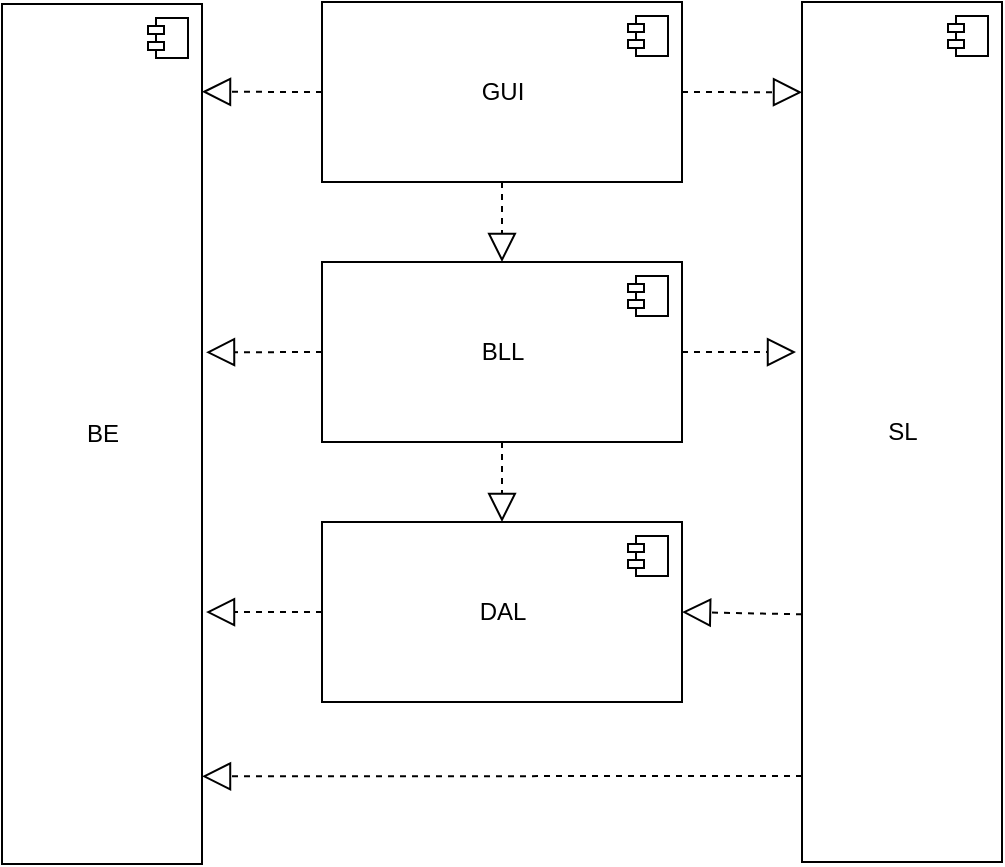 <mxfile version="13.0.1" type="device"><diagram name="Page-1" id="e7e014a7-5840-1c2e-5031-d8a46d1fe8dd"><mxGraphModel dx="1422" dy="762" grid="1" gridSize="10" guides="1" tooltips="1" connect="1" arrows="1" fold="1" page="1" pageScale="1" pageWidth="1169" pageHeight="826" background="#ffffff" math="0" shadow="0"><root><mxCell id="0"/><mxCell id="1" parent="0"/><mxCell id="pif9krrolCj14LZUqsoq-41" value="BE" style="html=1;dropTarget=0;" vertex="1" parent="1"><mxGeometry x="335" y="121" width="100" height="430" as="geometry"/></mxCell><mxCell id="pif9krrolCj14LZUqsoq-42" value="" style="shape=component;jettyWidth=8;jettyHeight=4;" vertex="1" parent="pif9krrolCj14LZUqsoq-41"><mxGeometry x="1" width="20" height="20" relative="1" as="geometry"><mxPoint x="-27" y="7" as="offset"/></mxGeometry></mxCell><mxCell id="pif9krrolCj14LZUqsoq-43" value="GUI" style="html=1;dropTarget=0;" vertex="1" parent="1"><mxGeometry x="495" y="120" width="180" height="90" as="geometry"/></mxCell><mxCell id="pif9krrolCj14LZUqsoq-44" value="" style="shape=component;jettyWidth=8;jettyHeight=4;" vertex="1" parent="pif9krrolCj14LZUqsoq-43"><mxGeometry x="1" width="20" height="20" relative="1" as="geometry"><mxPoint x="-27" y="7" as="offset"/></mxGeometry></mxCell><mxCell id="pif9krrolCj14LZUqsoq-45" value="BLL" style="html=1;dropTarget=0;" vertex="1" parent="1"><mxGeometry x="495" y="250" width="180" height="90" as="geometry"/></mxCell><mxCell id="pif9krrolCj14LZUqsoq-46" value="" style="shape=component;jettyWidth=8;jettyHeight=4;" vertex="1" parent="pif9krrolCj14LZUqsoq-45"><mxGeometry x="1" width="20" height="20" relative="1" as="geometry"><mxPoint x="-27" y="7" as="offset"/></mxGeometry></mxCell><mxCell id="pif9krrolCj14LZUqsoq-47" value="DAL" style="html=1;dropTarget=0;" vertex="1" parent="1"><mxGeometry x="495" y="380" width="180" height="90" as="geometry"/></mxCell><mxCell id="pif9krrolCj14LZUqsoq-48" value="" style="shape=component;jettyWidth=8;jettyHeight=4;" vertex="1" parent="pif9krrolCj14LZUqsoq-47"><mxGeometry x="1" width="20" height="20" relative="1" as="geometry"><mxPoint x="-27" y="7" as="offset"/></mxGeometry></mxCell><mxCell id="pif9krrolCj14LZUqsoq-49" value="SL" style="html=1;dropTarget=0;" vertex="1" parent="1"><mxGeometry x="735" y="120" width="100" height="430" as="geometry"/></mxCell><mxCell id="pif9krrolCj14LZUqsoq-50" value="" style="shape=component;jettyWidth=8;jettyHeight=4;" vertex="1" parent="pif9krrolCj14LZUqsoq-49"><mxGeometry x="1" width="20" height="20" relative="1" as="geometry"><mxPoint x="-27" y="7" as="offset"/></mxGeometry></mxCell><mxCell id="pif9krrolCj14LZUqsoq-56" value="" style="endArrow=block;dashed=1;endFill=0;endSize=12;html=1;exitX=1;exitY=0.5;exitDx=0;exitDy=0;entryX=0;entryY=0.105;entryDx=0;entryDy=0;entryPerimeter=0;" edge="1" parent="1" source="pif9krrolCj14LZUqsoq-43" target="pif9krrolCj14LZUqsoq-49"><mxGeometry width="160" relative="1" as="geometry"><mxPoint x="545" y="201" as="sourcePoint"/><mxPoint x="705" y="201" as="targetPoint"/></mxGeometry></mxCell><mxCell id="pif9krrolCj14LZUqsoq-57" value="" style="endArrow=block;dashed=1;endFill=0;endSize=12;html=1;exitX=0;exitY=0.5;exitDx=0;exitDy=0;entryX=1;entryY=0.102;entryDx=0;entryDy=0;entryPerimeter=0;" edge="1" parent="1" source="pif9krrolCj14LZUqsoq-43" target="pif9krrolCj14LZUqsoq-41"><mxGeometry width="160" relative="1" as="geometry"><mxPoint x="545" y="201" as="sourcePoint"/><mxPoint x="705" y="201" as="targetPoint"/></mxGeometry></mxCell><mxCell id="pif9krrolCj14LZUqsoq-58" value="" style="endArrow=block;dashed=1;endFill=0;endSize=12;html=1;exitX=0.5;exitY=1;exitDx=0;exitDy=0;entryX=0.5;entryY=0;entryDx=0;entryDy=0;" edge="1" parent="1" source="pif9krrolCj14LZUqsoq-43" target="pif9krrolCj14LZUqsoq-45"><mxGeometry width="160" relative="1" as="geometry"><mxPoint x="545" y="201" as="sourcePoint"/><mxPoint x="705" y="201" as="targetPoint"/></mxGeometry></mxCell><mxCell id="pif9krrolCj14LZUqsoq-59" value="" style="endArrow=block;dashed=1;endFill=0;endSize=12;html=1;exitX=0.5;exitY=1;exitDx=0;exitDy=0;entryX=0.5;entryY=0;entryDx=0;entryDy=0;" edge="1" parent="1" source="pif9krrolCj14LZUqsoq-45" target="pif9krrolCj14LZUqsoq-47"><mxGeometry width="160" relative="1" as="geometry"><mxPoint x="545" y="201" as="sourcePoint"/><mxPoint x="705" y="201" as="targetPoint"/></mxGeometry></mxCell><mxCell id="pif9krrolCj14LZUqsoq-60" value="" style="endArrow=block;dashed=1;endFill=0;endSize=12;html=1;exitX=0;exitY=0.5;exitDx=0;exitDy=0;entryX=1.02;entryY=0.405;entryDx=0;entryDy=0;entryPerimeter=0;" edge="1" parent="1" source="pif9krrolCj14LZUqsoq-45" target="pif9krrolCj14LZUqsoq-41"><mxGeometry width="160" relative="1" as="geometry"><mxPoint x="545" y="201" as="sourcePoint"/><mxPoint x="705" y="201" as="targetPoint"/></mxGeometry></mxCell><mxCell id="pif9krrolCj14LZUqsoq-61" value="" style="endArrow=block;dashed=1;endFill=0;endSize=12;html=1;exitX=1;exitY=0.5;exitDx=0;exitDy=0;entryX=-0.03;entryY=0.407;entryDx=0;entryDy=0;entryPerimeter=0;" edge="1" parent="1" source="pif9krrolCj14LZUqsoq-45" target="pif9krrolCj14LZUqsoq-49"><mxGeometry width="160" relative="1" as="geometry"><mxPoint x="545" y="201" as="sourcePoint"/><mxPoint x="705" y="201" as="targetPoint"/></mxGeometry></mxCell><mxCell id="pif9krrolCj14LZUqsoq-62" value="" style="endArrow=block;dashed=1;endFill=0;endSize=12;html=1;entryX=1;entryY=0.5;entryDx=0;entryDy=0;exitX=0;exitY=0.712;exitDx=0;exitDy=0;exitPerimeter=0;" edge="1" parent="1" source="pif9krrolCj14LZUqsoq-49" target="pif9krrolCj14LZUqsoq-47"><mxGeometry width="160" relative="1" as="geometry"><mxPoint x="545" y="201" as="sourcePoint"/><mxPoint x="705" y="201" as="targetPoint"/></mxGeometry></mxCell><mxCell id="pif9krrolCj14LZUqsoq-63" value="" style="endArrow=block;dashed=1;endFill=0;endSize=12;html=1;exitX=0;exitY=0.5;exitDx=0;exitDy=0;entryX=1.02;entryY=0.707;entryDx=0;entryDy=0;entryPerimeter=0;" edge="1" parent="1" source="pif9krrolCj14LZUqsoq-47" target="pif9krrolCj14LZUqsoq-41"><mxGeometry width="160" relative="1" as="geometry"><mxPoint x="545" y="201" as="sourcePoint"/><mxPoint x="705" y="201" as="targetPoint"/></mxGeometry></mxCell><mxCell id="pif9krrolCj14LZUqsoq-64" value="" style="endArrow=block;dashed=1;endFill=0;endSize=12;html=1;exitX=0;exitY=0.9;exitDx=0;exitDy=0;exitPerimeter=0;entryX=1;entryY=0.898;entryDx=0;entryDy=0;entryPerimeter=0;" edge="1" parent="1" source="pif9krrolCj14LZUqsoq-49" target="pif9krrolCj14LZUqsoq-41"><mxGeometry width="160" relative="1" as="geometry"><mxPoint x="545" y="201" as="sourcePoint"/><mxPoint x="705" y="201" as="targetPoint"/></mxGeometry></mxCell></root></mxGraphModel></diagram></mxfile>